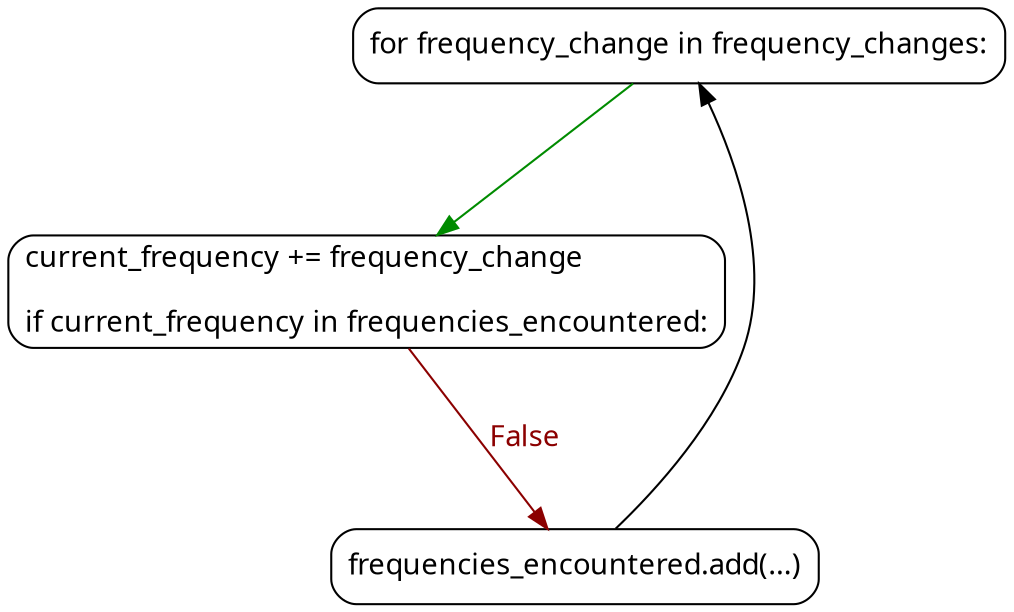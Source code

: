 strict digraph 13 {
    ranksep="1.0";
    node[shape="box",style="rounded",fontname="FiraCode Nerd Font"];
    edge[fontname="FiraCode Nerd Font"];
    2[label="for frequency_change in frequency_changes:"];
    5[label="current_frequency += frequency_change\l\lif current_frequency in frequencies_encountered:\l"];
    6[label="frequencies_encountered.add(...)"];
    2[label="for frequency_change in frequency_changes:"];
    2 -> 5 [color=green4,fontcolor=green4];
    5 -> 6 [label="False",color=red4,fontcolor=red4];
    6 -> 2 ;
}